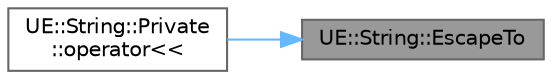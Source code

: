 digraph "UE::String::EscapeTo"
{
 // INTERACTIVE_SVG=YES
 // LATEX_PDF_SIZE
  bgcolor="transparent";
  edge [fontname=Helvetica,fontsize=10,labelfontname=Helvetica,labelfontsize=10];
  node [fontname=Helvetica,fontsize=10,shape=box,height=0.2,width=0.4];
  rankdir="RL";
  Node1 [id="Node000001",label="UE::String::EscapeTo",height=0.2,width=0.4,color="gray40", fillcolor="grey60", style="filled", fontcolor="black",tooltip="Escape the string into the string builder."];
  Node1 -> Node2 [id="edge1_Node000001_Node000002",dir="back",color="steelblue1",style="solid",tooltip=" "];
  Node2 [id="Node000002",label="UE::String::Private\l::operator\<\<",height=0.2,width=0.4,color="grey40", fillcolor="white", style="filled",URL="$dd/d59/namespaceUE_1_1String_1_1Private.html#a29bf7f589d040ae8c37d166f10beff2b",tooltip=" "];
}
